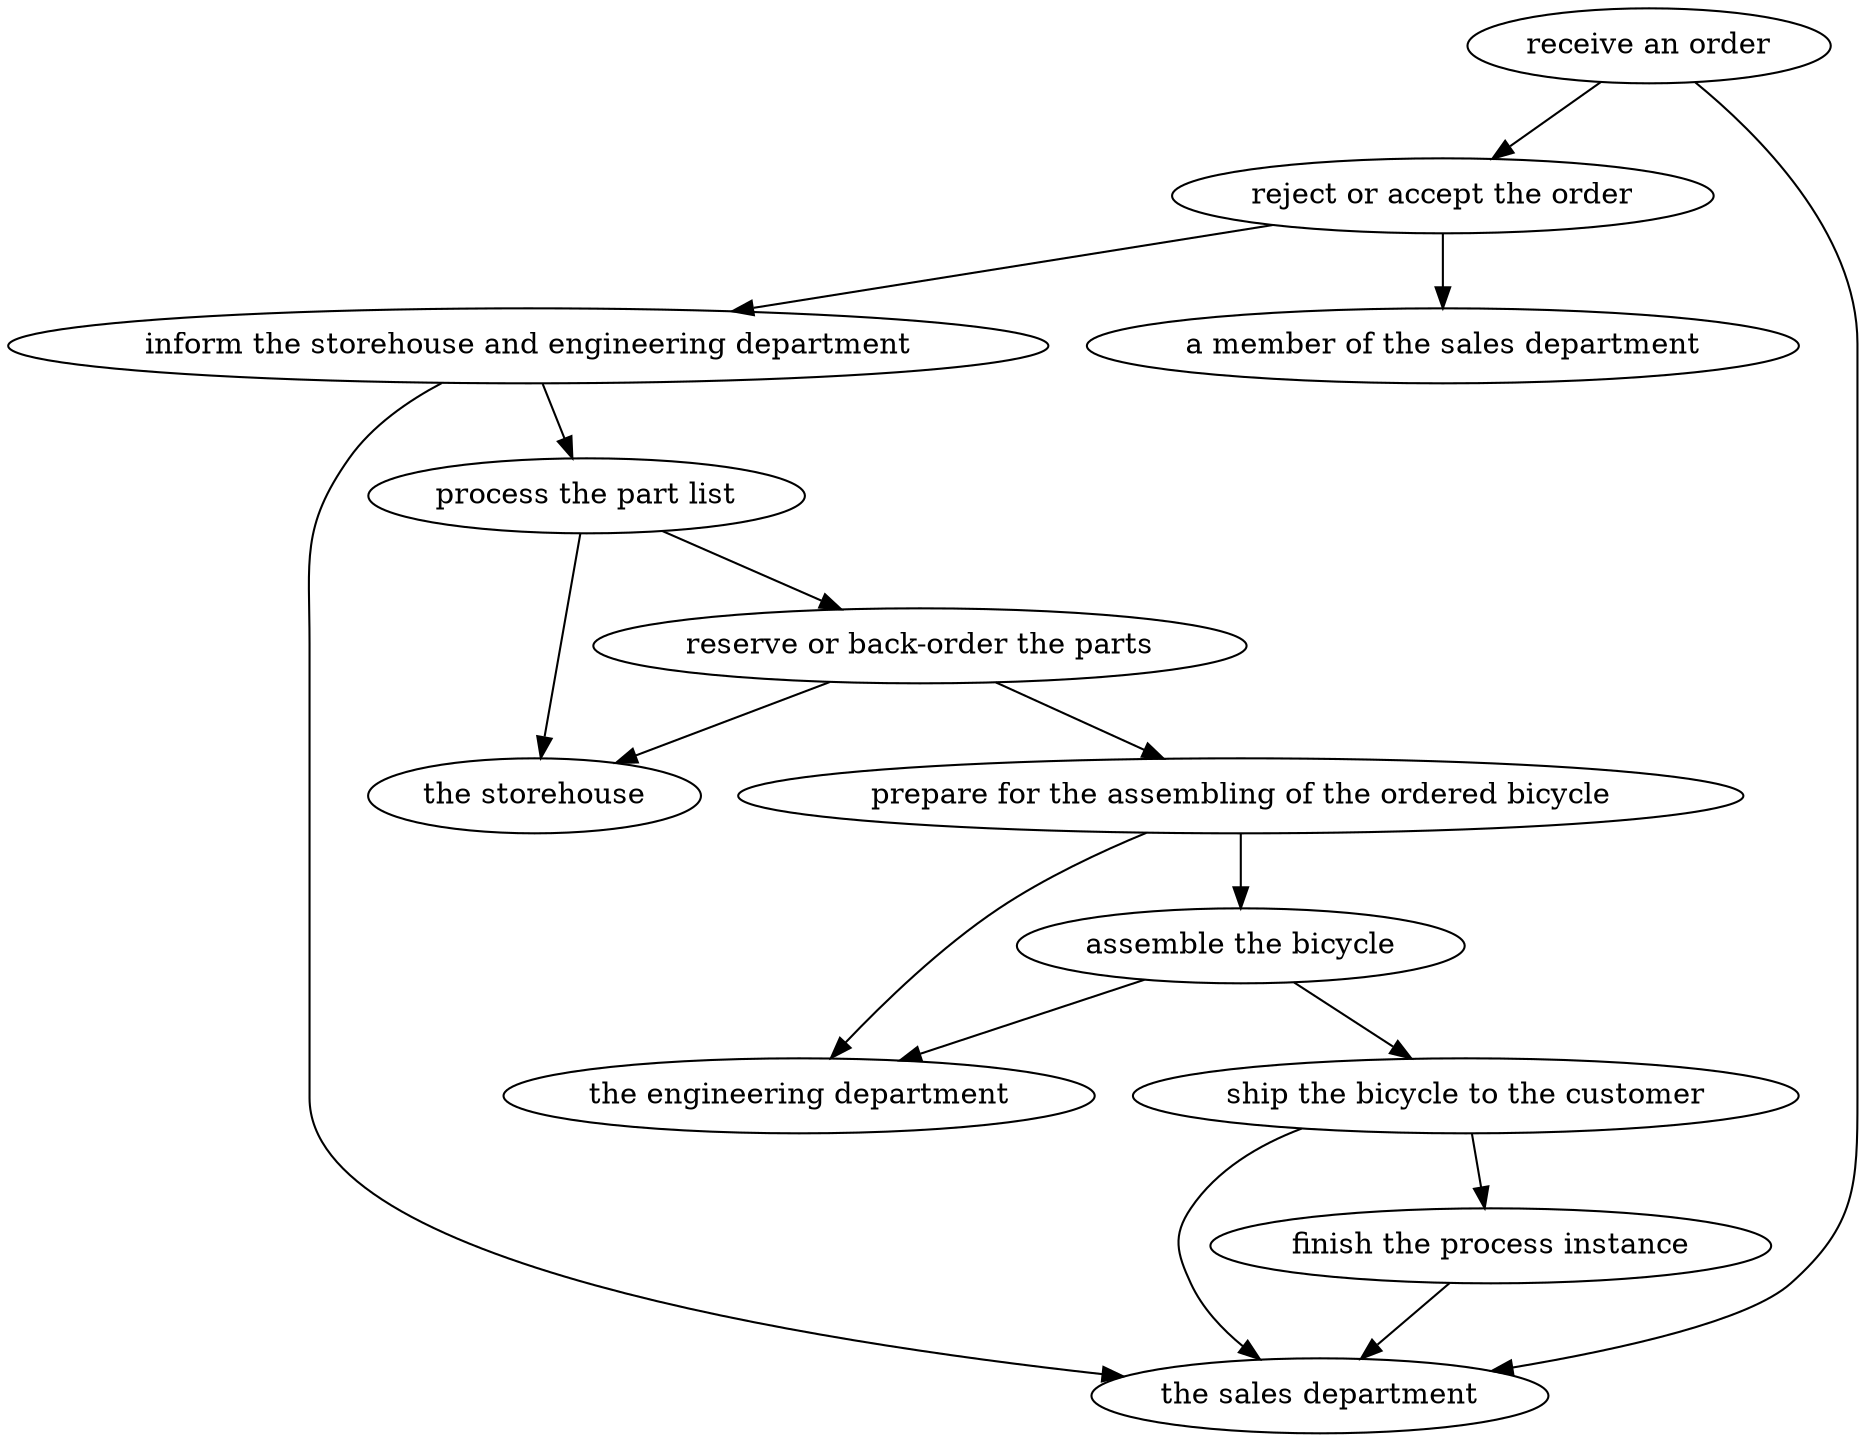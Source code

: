 strict digraph "doc-1.1" {
	graph [name="doc-1.1"];
	"receive an order"	[attrs="{'type': 'Activity', 'label': 'receive an order'}"];
	"reject or accept the order"	[attrs="{'type': 'Activity', 'label': 'reject or accept the order'}"];
	"receive an order" -> "reject or accept the order"	[attrs="{'type': 'flow', 'label': 'flow'}"];
	"the sales department"	[attrs="{'type': 'Actor', 'label': 'the sales department'}"];
	"receive an order" -> "the sales department"	[attrs="{'type': 'actor performer', 'label': 'actor performer'}"];
	"inform the storehouse and engineering department"	[attrs="{'type': 'Activity', 'label': 'inform the storehouse and engineering department'}"];
	"reject or accept the order" -> "inform the storehouse and engineering department"	[attrs="{'type': 'flow', 'label': 'flow'}"];
	"a member of the sales department"	[attrs="{'type': 'Actor', 'label': 'a member of the sales department'}"];
	"reject or accept the order" -> "a member of the sales department"	[attrs="{'type': 'actor performer', 'label': 'actor performer'}"];
	"process the part list"	[attrs="{'type': 'Activity', 'label': 'process the part list'}"];
	"inform the storehouse and engineering department" -> "process the part list"	[attrs="{'type': 'flow', 'label': 'flow'}"];
	"inform the storehouse and engineering department" -> "the sales department"	[attrs="{'type': 'actor performer', 'label': 'actor performer'}"];
	"reserve or back-order the parts"	[attrs="{'type': 'Activity', 'label': 'reserve or back-order the parts'}"];
	"process the part list" -> "reserve or back-order the parts"	[attrs="{'type': 'flow', 'label': 'flow'}"];
	"the storehouse"	[attrs="{'type': 'Actor', 'label': 'the storehouse'}"];
	"process the part list" -> "the storehouse"	[attrs="{'type': 'actor performer', 'label': 'actor performer'}"];
	"prepare for the assembling of the ordered bicycle"	[attrs="{'type': 'Activity', 'label': 'prepare for the assembling of the ordered bicycle'}"];
	"reserve or back-order the parts" -> "prepare for the assembling of the ordered bicycle"	[attrs="{'type': 'flow', 'label': 'flow'}"];
	"reserve or back-order the parts" -> "the storehouse"	[attrs="{'type': 'actor performer', 'label': 'actor performer'}"];
	"assemble the bicycle"	[attrs="{'type': 'Activity', 'label': 'assemble the bicycle'}"];
	"prepare for the assembling of the ordered bicycle" -> "assemble the bicycle"	[attrs="{'type': 'flow', 'label': 'flow'}"];
	"the engineering department"	[attrs="{'type': 'Actor', 'label': 'the engineering department'}"];
	"prepare for the assembling of the ordered bicycle" -> "the engineering department"	[attrs="{'type': 'actor performer', 'label': 'actor performer'}"];
	"ship the bicycle to the customer"	[attrs="{'type': 'Activity', 'label': 'ship the bicycle to the customer'}"];
	"assemble the bicycle" -> "ship the bicycle to the customer"	[attrs="{'type': 'flow', 'label': 'flow'}"];
	"assemble the bicycle" -> "the engineering department"	[attrs="{'type': 'actor performer', 'label': 'actor performer'}"];
	"finish the process instance"	[attrs="{'type': 'Activity', 'label': 'finish the process instance'}"];
	"ship the bicycle to the customer" -> "finish the process instance"	[attrs="{'type': 'flow', 'label': 'flow'}"];
	"ship the bicycle to the customer" -> "the sales department"	[attrs="{'type': 'actor performer', 'label': 'actor performer'}"];
	"finish the process instance" -> "the sales department"	[attrs="{'type': 'actor performer', 'label': 'actor performer'}"];
}
